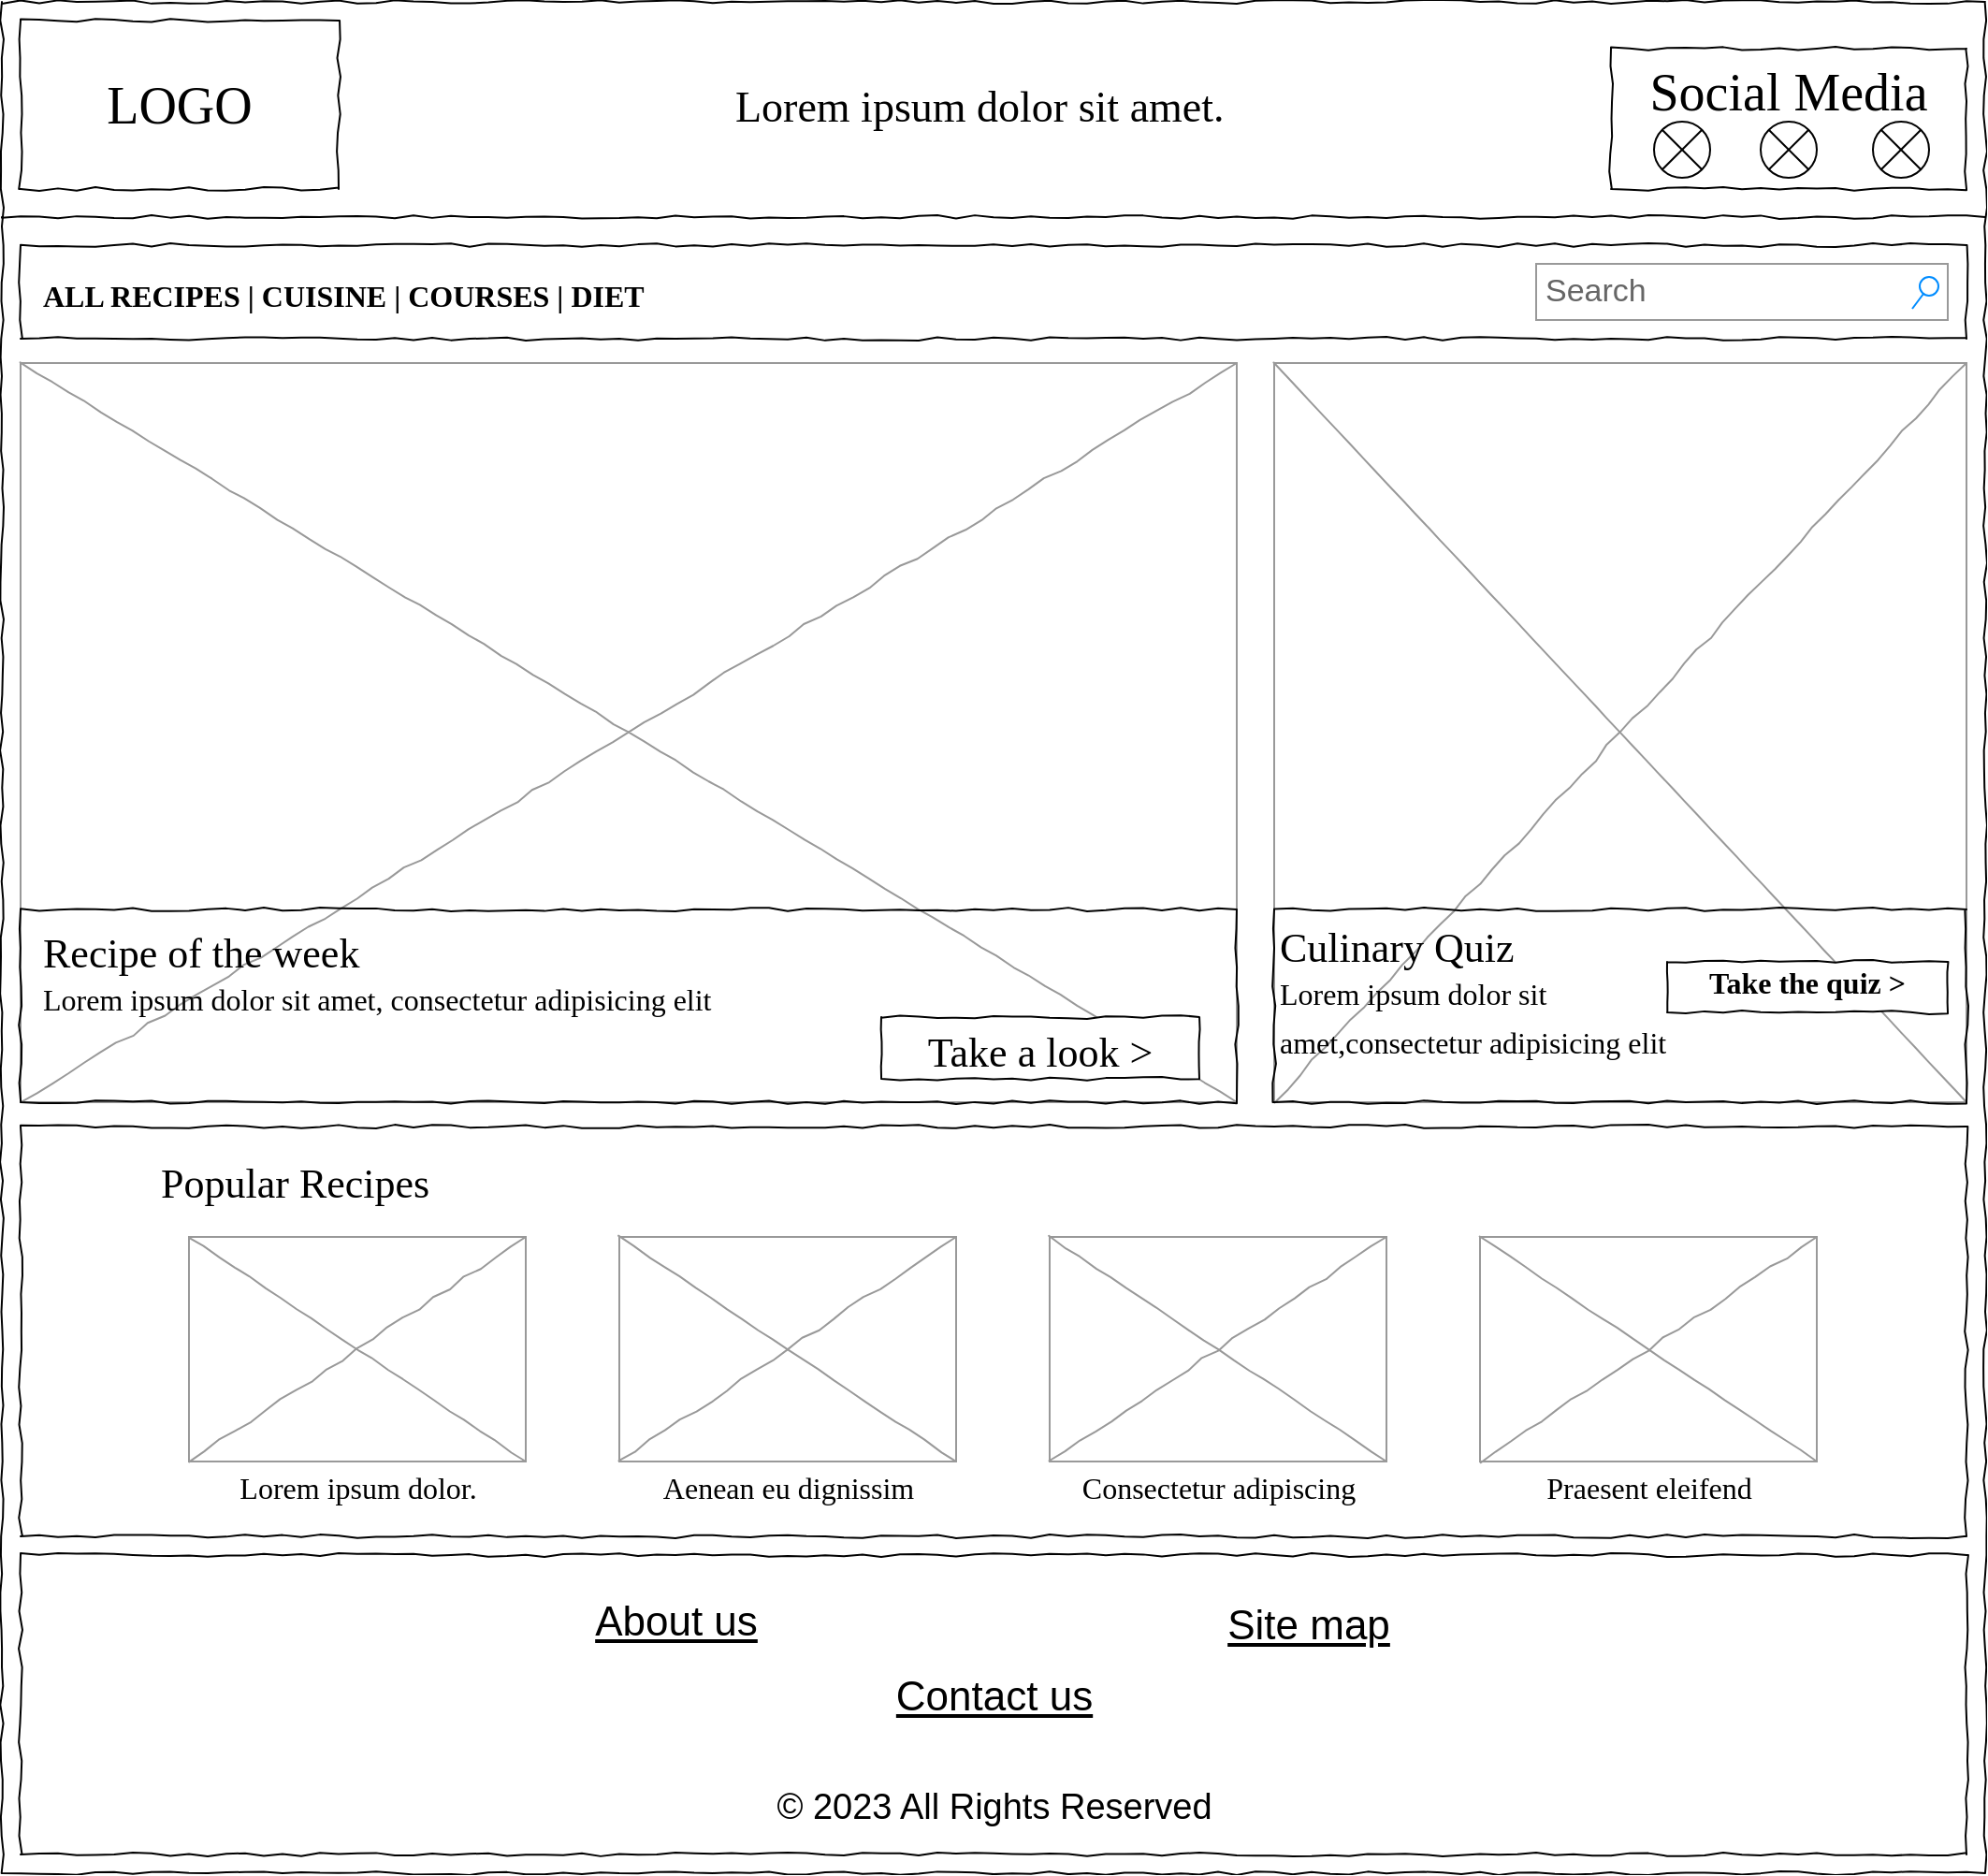 <mxfile version="20.8.20" type="google"><diagram name="Page-1" id="03018318-947c-dd8e-b7a3-06fadd420f32"><mxGraphModel grid="1" page="1" gridSize="10" guides="1" tooltips="1" connect="1" arrows="1" fold="1" pageScale="1" pageWidth="1100" pageHeight="850" background="none" math="0" shadow="0"><root><mxCell id="0"/><mxCell id="1" parent="0"/><mxCell id="677b7b8949515195-1" value="" style="whiteSpace=wrap;html=1;rounded=0;shadow=0;labelBackgroundColor=none;strokeColor=#000000;strokeWidth=1;fillColor=none;fontFamily=Verdana;fontSize=12;fontColor=#000000;align=center;comic=1;" vertex="1" parent="1"><mxGeometry x="20" y="30" width="1060" height="1000" as="geometry"/></mxCell><mxCell id="677b7b8949515195-2" value="LOGO" style="whiteSpace=wrap;html=1;rounded=0;shadow=0;labelBackgroundColor=none;strokeWidth=1;fontFamily=Verdana;fontSize=28;align=center;comic=1;" vertex="1" parent="1"><mxGeometry x="30" y="40" width="170" height="90" as="geometry"/></mxCell><mxCell id="677b7b8949515195-9" value="" style="line;strokeWidth=1;html=1;rounded=0;shadow=0;labelBackgroundColor=none;fillColor=none;fontFamily=Verdana;fontSize=14;fontColor=#000000;align=center;comic=1;" vertex="1" parent="1"><mxGeometry x="20" y="140" width="1060" height="10" as="geometry"/></mxCell><mxCell id="677b7b8949515195-10" value="" style="whiteSpace=wrap;html=1;rounded=0;shadow=0;labelBackgroundColor=none;strokeWidth=1;fillColor=none;fontFamily=Verdana;fontSize=12;align=center;comic=1;" vertex="1" parent="1"><mxGeometry x="30" y="160" width="1040" height="50" as="geometry"/></mxCell><mxCell id="677b7b8949515195-11" value="&lt;font face=&quot;Comic Sans MS&quot; style=&quot;font-size: 23px;&quot;&gt;Lorem ipsum dolor sit amet.&lt;/font&gt;" style="text;html=1;points=[];align=left;verticalAlign=top;spacingTop=-4;fontSize=14;fontFamily=Verdana" vertex="1" parent="1"><mxGeometry x="410" y="70" width="280" height="30" as="geometry"/></mxCell><mxCell id="677b7b8949515195-12" value="&lt;font style=&quot;font-size: 16px;&quot;&gt;&lt;b&gt;ALL RECIPES | CUISINE | COURSES | DIET&lt;/b&gt;&lt;/font&gt;" style="text;html=1;points=[];align=left;verticalAlign=top;spacingTop=-4;fontSize=14;fontFamily=Verdana" vertex="1" parent="1"><mxGeometry x="40" y="175" width="170" height="20" as="geometry"/></mxCell><mxCell id="qYC7P0EI7lyvb2j1Zvjj-5" value="" style="group" connectable="0" vertex="1" parent="1"><mxGeometry x="30" y="223" width="650" height="398" as="geometry"/></mxCell><mxCell id="677b7b8949515195-16" value="" style="verticalLabelPosition=bottom;shadow=0;dashed=0;align=center;html=1;verticalAlign=top;strokeWidth=1;shape=mxgraph.mockup.graphics.simpleIcon;strokeColor=#999999;rounded=0;labelBackgroundColor=none;fontFamily=Verdana;fontSize=14;fontColor=#000000;comic=1;" vertex="1" parent="qYC7P0EI7lyvb2j1Zvjj-5"><mxGeometry width="650" height="395" as="geometry"/></mxCell><mxCell id="qYC7P0EI7lyvb2j1Zvjj-2" value="" style="whiteSpace=wrap;html=1;rounded=0;shadow=0;labelBackgroundColor=none;strokeWidth=1;fillColor=none;fontFamily=Verdana;fontSize=12;align=center;comic=1;" vertex="1" parent="qYC7P0EI7lyvb2j1Zvjj-5"><mxGeometry y="292" width="650" height="103" as="geometry"/></mxCell><mxCell id="qYC7P0EI7lyvb2j1Zvjj-1" value="&lt;font face=&quot;Comic Sans MS&quot;&gt;&lt;font style=&quot;font-size: 22px;&quot;&gt;Recipe of the week&lt;/font&gt;&lt;br&gt;&lt;/font&gt;&lt;div style=&quot;&quot;&gt;&lt;span style=&quot;background-color: initial;&quot;&gt;&lt;font face=&quot;Comic Sans MS&quot; style=&quot;font-size: 16px;&quot;&gt;Lorem ipsum dolor sit amet, consectetur adipisicing elit&lt;/font&gt;&lt;/span&gt;&lt;/div&gt;" style="text;html=1;points=[];align=left;verticalAlign=top;spacingTop=-4;fontSize=19;fontFamily=Verdana" vertex="1" parent="qYC7P0EI7lyvb2j1Zvjj-5"><mxGeometry x="10" y="300" width="106.25" height="37" as="geometry"/></mxCell><mxCell id="qYC7P0EI7lyvb2j1Zvjj-3" value="&lt;font style=&quot;font-size: 22px;&quot;&gt;Take a look &amp;gt;&lt;/font&gt;" style="whiteSpace=wrap;html=1;rounded=0;shadow=0;labelBackgroundColor=none;strokeWidth=1;fontFamily=Verdana;fontSize=28;align=center;comic=1;verticalAlign=middle;" vertex="1" parent="qYC7P0EI7lyvb2j1Zvjj-5"><mxGeometry x="460" y="349.5" width="170" height="33" as="geometry"/></mxCell><mxCell id="677b7b8949515195-15" value="&lt;div style=&quot;text-align: justify&quot;&gt;&lt;br&gt;&lt;/div&gt;" style="whiteSpace=wrap;html=1;rounded=0;shadow=0;labelBackgroundColor=none;strokeWidth=1;fontFamily=Verdana;fontSize=12;align=center;verticalAlign=top;spacing=10;comic=1;" vertex="1" parent="1"><mxGeometry x="30" y="631" width="1040" height="219" as="geometry"/></mxCell><mxCell id="qYC7P0EI7lyvb2j1Zvjj-12" value="" style="verticalLabelPosition=bottom;shadow=0;dashed=0;align=center;html=1;verticalAlign=top;strokeWidth=1;shape=mxgraph.mockup.graphics.simpleIcon;strokeColor=#999999;rounded=0;labelBackgroundColor=none;fontFamily=Verdana;fontSize=14;fontColor=#000000;comic=1;" vertex="1" parent="1"><mxGeometry x="120" y="690" width="180" height="120" as="geometry"/></mxCell><mxCell id="qYC7P0EI7lyvb2j1Zvjj-14" value="&lt;font face=&quot;Comic Sans MS&quot; style=&quot;font-size: 22px;&quot;&gt;Popular Recipes&lt;/font&gt;" style="text;html=1;points=[];align=left;verticalAlign=top;spacingTop=-4;fontSize=19;fontFamily=Verdana" vertex="1" parent="1"><mxGeometry x="103" y="645.5" width="170" height="20" as="geometry"/></mxCell><mxCell id="qYC7P0EI7lyvb2j1Zvjj-16" value="&lt;font face=&quot;Comic Sans MS&quot; style=&quot;font-size: 16px;&quot;&gt;Lorem ipsum dolor.&lt;/font&gt;" style="text;html=1;points=[];align=center;verticalAlign=top;spacingTop=-4;fontSize=19;fontFamily=Verdana" vertex="1" parent="1"><mxGeometry x="125" y="810" width="170" height="20" as="geometry"/></mxCell><mxCell id="qYC7P0EI7lyvb2j1Zvjj-18" value="" style="verticalLabelPosition=bottom;shadow=0;dashed=0;align=center;html=1;verticalAlign=top;strokeWidth=1;shape=mxgraph.mockup.graphics.simpleIcon;strokeColor=#999999;rounded=0;labelBackgroundColor=none;fontFamily=Verdana;fontSize=14;fontColor=#000000;comic=1;" vertex="1" parent="1"><mxGeometry x="350" y="690" width="180" height="120" as="geometry"/></mxCell><mxCell id="qYC7P0EI7lyvb2j1Zvjj-19" value="&lt;font style=&quot;font-size: 16px;&quot; face=&quot;Comic Sans MS&quot;&gt;Praesent eleifend&lt;/font&gt;" style="text;html=1;points=[];align=center;verticalAlign=top;spacingTop=-4;fontSize=19;fontFamily=Verdana" vertex="1" parent="1"><mxGeometry x="815" y="810" width="170" height="20" as="geometry"/></mxCell><mxCell id="qYC7P0EI7lyvb2j1Zvjj-20" value="" style="verticalLabelPosition=bottom;shadow=0;dashed=0;align=center;html=1;verticalAlign=top;strokeWidth=1;shape=mxgraph.mockup.graphics.simpleIcon;strokeColor=#999999;rounded=0;labelBackgroundColor=none;fontFamily=Verdana;fontSize=14;fontColor=#000000;comic=1;" vertex="1" parent="1"><mxGeometry x="580" y="690" width="180" height="120" as="geometry"/></mxCell><mxCell id="qYC7P0EI7lyvb2j1Zvjj-21" value="&lt;font style=&quot;font-size: 16px;&quot; face=&quot;Comic Sans MS&quot;&gt;Consectetur adipiscing&lt;/font&gt;" style="text;html=1;points=[];align=center;verticalAlign=top;spacingTop=-4;fontSize=19;fontFamily=Verdana" vertex="1" parent="1"><mxGeometry x="585" y="810" width="170" height="20" as="geometry"/></mxCell><mxCell id="qYC7P0EI7lyvb2j1Zvjj-22" value="" style="verticalLabelPosition=bottom;shadow=0;dashed=0;align=center;html=1;verticalAlign=top;strokeWidth=1;shape=mxgraph.mockup.graphics.simpleIcon;strokeColor=#999999;rounded=0;labelBackgroundColor=none;fontFamily=Verdana;fontSize=14;fontColor=#000000;comic=1;" vertex="1" parent="1"><mxGeometry x="810" y="690" width="180" height="120" as="geometry"/></mxCell><mxCell id="qYC7P0EI7lyvb2j1Zvjj-23" value="&lt;font face=&quot;Comic Sans MS&quot; style=&quot;font-size: 16px;&quot;&gt;Aenean eu dignissim&lt;/font&gt;" style="text;html=1;points=[];align=center;verticalAlign=top;spacingTop=-4;fontSize=19;fontFamily=Verdana" vertex="1" parent="1"><mxGeometry x="355" y="810" width="170" height="20" as="geometry"/></mxCell><mxCell id="qYC7P0EI7lyvb2j1Zvjj-28" value="&lt;div style=&quot;text-align: justify&quot;&gt;&lt;br&gt;&lt;/div&gt;" style="whiteSpace=wrap;html=1;rounded=0;shadow=0;labelBackgroundColor=none;strokeWidth=1;fontFamily=Verdana;fontSize=12;align=center;verticalAlign=top;spacing=10;comic=1;" vertex="1" parent="1"><mxGeometry x="30" y="860" width="1040" height="160" as="geometry"/></mxCell><mxCell id="qYC7P0EI7lyvb2j1Zvjj-29" value="&lt;font face=&quot;Arial&quot;&gt;© 2023 All Rights Reserved&lt;/font&gt;" style="text;html=1;points=[];align=center;verticalAlign=top;spacingTop=-4;fontSize=19;fontFamily=Verdana" vertex="1" parent="1"><mxGeometry x="465" y="981" width="170" height="20" as="geometry"/></mxCell><mxCell id="8phkjEfu20HQz3NuUWRH-1" value="Social Media" style="whiteSpace=wrap;html=1;rounded=0;shadow=0;labelBackgroundColor=none;strokeWidth=1;fontFamily=Verdana;fontSize=28;align=center;comic=1;verticalAlign=top;" vertex="1" parent="1"><mxGeometry x="880" y="55" width="190" height="75" as="geometry"/></mxCell><mxCell id="8phkjEfu20HQz3NuUWRH-2" value="Search" style="strokeWidth=1;shadow=0;dashed=0;align=center;html=1;shape=mxgraph.mockup.forms.searchBox;strokeColor=#999999;mainText=;strokeColor2=#008cff;fontColor=#666666;fontSize=17;align=left;spacingLeft=3;rounded=0;labelBackgroundColor=none;" vertex="1" parent="1"><mxGeometry x="840" y="170" width="220" height="30" as="geometry"/></mxCell><mxCell id="8phkjEfu20HQz3NuUWRH-10" value="" style="shape=sumEllipse;perimeter=ellipsePerimeter;whiteSpace=wrap;html=1;backgroundOutline=1;" vertex="1" parent="1"><mxGeometry x="903" y="94" width="30" height="30" as="geometry"/></mxCell><mxCell id="8phkjEfu20HQz3NuUWRH-12" value="" style="shape=sumEllipse;perimeter=ellipsePerimeter;whiteSpace=wrap;html=1;backgroundOutline=1;" vertex="1" parent="1"><mxGeometry x="960" y="94" width="30" height="30" as="geometry"/></mxCell><mxCell id="8phkjEfu20HQz3NuUWRH-13" value="" style="shape=sumEllipse;perimeter=ellipsePerimeter;whiteSpace=wrap;html=1;backgroundOutline=1;" vertex="1" parent="1"><mxGeometry x="1020" y="94" width="30" height="30" as="geometry"/></mxCell><mxCell id="8phkjEfu20HQz3NuUWRH-14" value="&lt;font face=&quot;Arial&quot; style=&quot;font-size: 22px;&quot;&gt;&lt;u style=&quot;&quot;&gt;Site map&lt;/u&gt;&lt;/font&gt;" style="text;html=1;points=[];align=center;verticalAlign=top;spacingTop=-4;fontSize=19;fontFamily=Verdana" vertex="1" parent="1"><mxGeometry x="633" y="882" width="170" height="20" as="geometry"/></mxCell><mxCell id="8phkjEfu20HQz3NuUWRH-15" value="&lt;font face=&quot;Arial&quot; style=&quot;font-size: 22px;&quot;&gt;&lt;u style=&quot;&quot;&gt;About us&lt;/u&gt;&lt;/font&gt;" style="text;html=1;points=[];align=center;verticalAlign=top;spacingTop=-4;fontSize=19;fontFamily=Verdana" vertex="1" parent="1"><mxGeometry x="295" y="880" width="170" height="20" as="geometry"/></mxCell><mxCell id="8phkjEfu20HQz3NuUWRH-16" value="&lt;font face=&quot;Arial&quot; style=&quot;font-size: 22px;&quot;&gt;&lt;u style=&quot;&quot;&gt;Contact us&lt;/u&gt;&lt;/font&gt;" style="text;html=1;points=[];align=center;verticalAlign=top;spacingTop=-4;fontSize=19;fontFamily=Verdana" vertex="1" parent="1"><mxGeometry x="465" y="920" width="170" height="20" as="geometry"/></mxCell><mxCell id="8phkjEfu20HQz3NuUWRH-18" value="" style="verticalLabelPosition=bottom;shadow=0;dashed=0;align=center;html=1;verticalAlign=top;strokeWidth=1;shape=mxgraph.mockup.graphics.simpleIcon;strokeColor=#999999;rounded=0;labelBackgroundColor=none;fontFamily=Verdana;fontSize=14;fontColor=#000000;comic=1;" vertex="1" parent="1"><mxGeometry x="700" y="223" width="370" height="395" as="geometry"/></mxCell><mxCell id="8phkjEfu20HQz3NuUWRH-23" value="" style="whiteSpace=wrap;html=1;rounded=0;shadow=0;labelBackgroundColor=none;strokeWidth=1;fillColor=none;fontFamily=Verdana;fontSize=12;align=center;comic=1;" vertex="1" parent="1"><mxGeometry x="700" y="515" width="370" height="103" as="geometry"/></mxCell><mxCell id="8phkjEfu20HQz3NuUWRH-22" value="&lt;font style=&quot;font-size: 16px;&quot;&gt;&lt;b&gt;Take the quiz &amp;gt;&lt;/b&gt;&lt;/font&gt;" style="whiteSpace=wrap;html=1;rounded=0;shadow=0;labelBackgroundColor=none;strokeWidth=1;fontFamily=Verdana;fontSize=28;align=center;comic=1;verticalAlign=bottom;" vertex="1" parent="1"><mxGeometry x="910" y="543" width="150" height="27" as="geometry"/></mxCell><mxCell id="8phkjEfu20HQz3NuUWRH-20" value="&lt;font face=&quot;Comic Sans MS&quot;&gt;&lt;font style=&quot;font-size: 22px;&quot;&gt;Culinary Quiz&lt;br&gt;&lt;/font&gt;&lt;font style=&quot;font-size: 16px;&quot;&gt;Lorem ipsum dolor sit &lt;br&gt;amet,consectetur adipisicing elit&lt;/font&gt;&lt;font style=&quot;font-size: 22px;&quot;&gt;&lt;br&gt;&lt;/font&gt;&lt;/font&gt;" style="text;html=1;points=[];align=left;verticalAlign=top;spacingTop=-4;fontSize=19;fontFamily=Verdana" vertex="1" parent="1"><mxGeometry x="701" y="520" width="62.12" height="33" as="geometry"/></mxCell></root></mxGraphModel></diagram></mxfile>